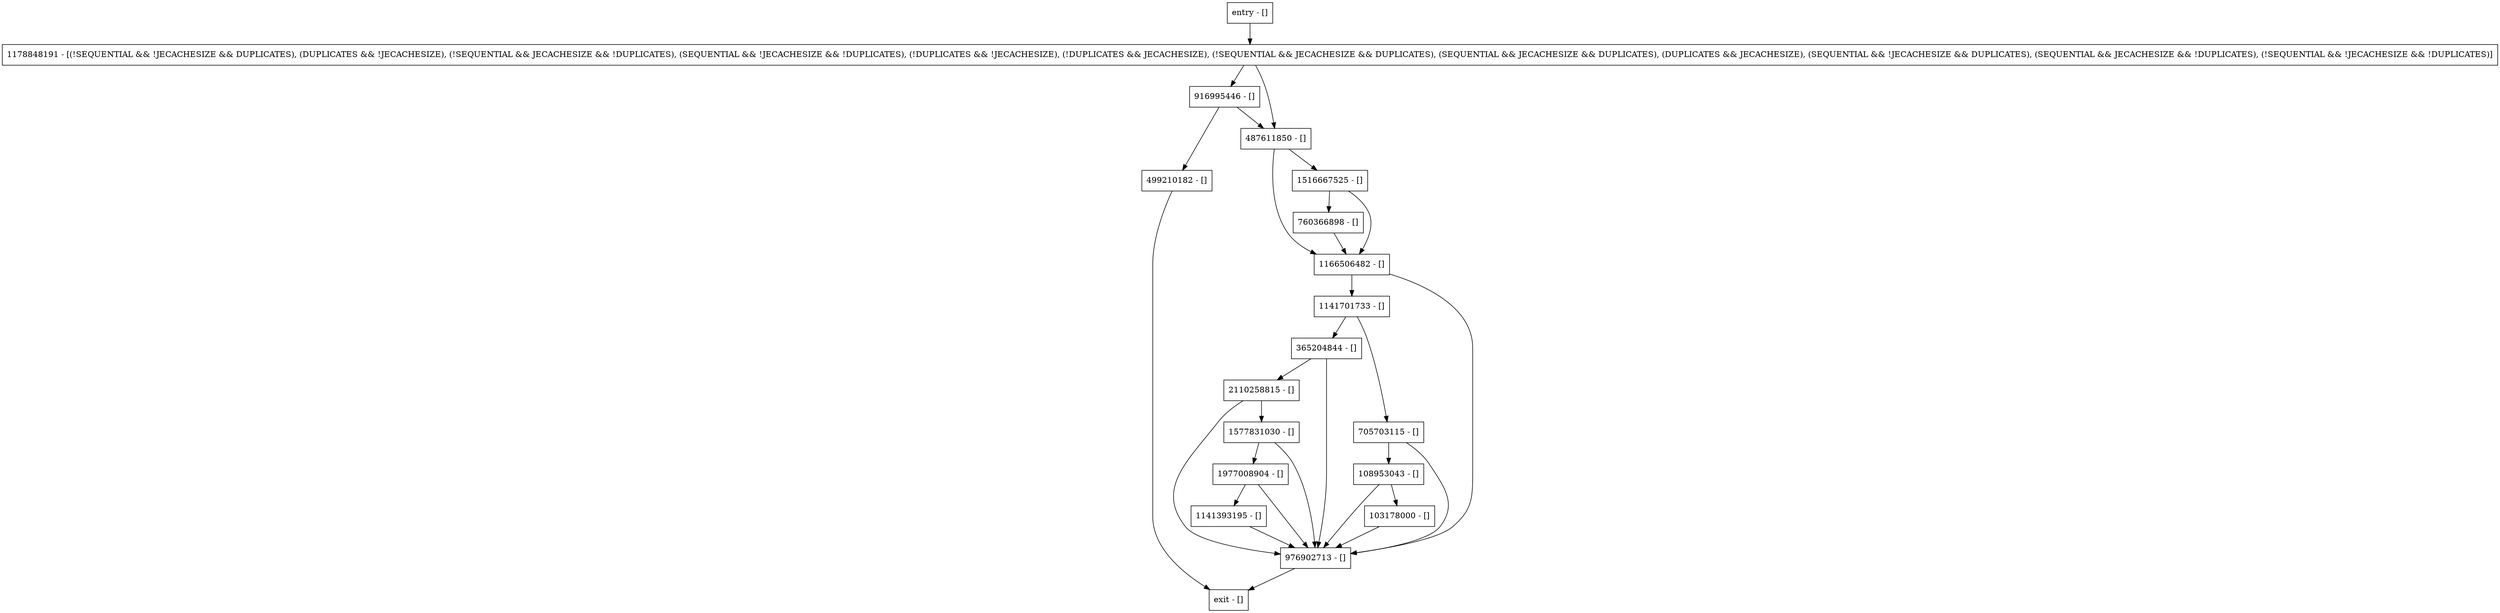 digraph setTarget {
node [shape=record];
760366898 [label="760366898 - []"];
108953043 [label="108953043 - []"];
1178848191 [label="1178848191 - [(!SEQUENTIAL && !JECACHESIZE && DUPLICATES), (DUPLICATES && !JECACHESIZE), (!SEQUENTIAL && JECACHESIZE && !DUPLICATES), (SEQUENTIAL && !JECACHESIZE && !DUPLICATES), (!DUPLICATES && !JECACHESIZE), (!DUPLICATES && JECACHESIZE), (!SEQUENTIAL && JECACHESIZE && DUPLICATES), (SEQUENTIAL && JECACHESIZE && DUPLICATES), (DUPLICATES && JECACHESIZE), (SEQUENTIAL && !JECACHESIZE && DUPLICATES), (SEQUENTIAL && JECACHESIZE && !DUPLICATES), (!SEQUENTIAL && !JECACHESIZE && !DUPLICATES)]"];
1141393195 [label="1141393195 - []"];
499210182 [label="499210182 - []"];
1977008904 [label="1977008904 - []"];
2110258815 [label="2110258815 - []"];
365204844 [label="365204844 - []"];
1141701733 [label="1141701733 - []"];
entry [label="entry - []"];
exit [label="exit - []"];
1166506482 [label="1166506482 - []"];
1516667525 [label="1516667525 - []"];
916995446 [label="916995446 - []"];
976902713 [label="976902713 - []"];
705703115 [label="705703115 - []"];
103178000 [label="103178000 - []"];
1577831030 [label="1577831030 - []"];
487611850 [label="487611850 - []"];
entry;
exit;
760366898 -> 1166506482;
108953043 -> 976902713;
108953043 -> 103178000;
1178848191 -> 916995446;
1178848191 -> 487611850;
1141393195 -> 976902713;
499210182 -> exit;
1977008904 -> 1141393195;
1977008904 -> 976902713;
2110258815 -> 976902713;
2110258815 -> 1577831030;
365204844 -> 976902713;
365204844 -> 2110258815;
1141701733 -> 705703115;
1141701733 -> 365204844;
entry -> 1178848191;
1166506482 -> 1141701733;
1166506482 -> 976902713;
1516667525 -> 760366898;
1516667525 -> 1166506482;
916995446 -> 499210182;
916995446 -> 487611850;
976902713 -> exit;
705703115 -> 108953043;
705703115 -> 976902713;
103178000 -> 976902713;
1577831030 -> 1977008904;
1577831030 -> 976902713;
487611850 -> 1166506482;
487611850 -> 1516667525;
}
